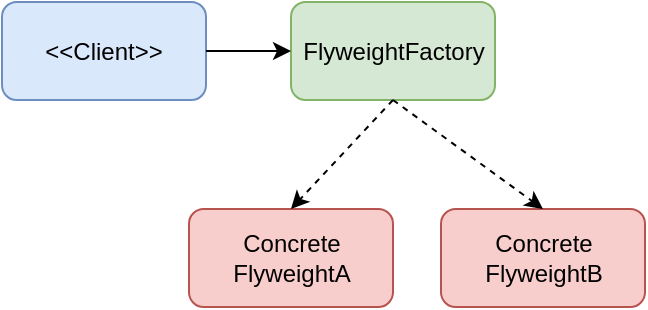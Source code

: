<mxfile version="12.2.2" type="device" pages="1"><diagram id="64eY7_6ZeiflMWpSV9I9" name="Page-1"><mxGraphModel dx="998" dy="548" grid="0" gridSize="10" guides="1" tooltips="1" connect="1" arrows="1" fold="1" page="0" pageScale="1" pageWidth="850" pageHeight="1100" math="0" shadow="0"><root><mxCell id="0"/><mxCell id="1" parent="0"/><mxCell id="U5iHHYuL5Gre1OPoOi4Z-2" value="&amp;lt;&amp;lt;Client&amp;gt;&amp;gt;" style="rounded=1;whiteSpace=wrap;html=1;fillColor=#dae8fc;strokeColor=#6c8ebf;" vertex="1" parent="1"><mxGeometry x="106" y="162" width="102" height="49" as="geometry"/></mxCell><mxCell id="U5iHHYuL5Gre1OPoOi4Z-4" value="FlyweightFactory" style="rounded=1;whiteSpace=wrap;html=1;fillColor=#d5e8d4;strokeColor=#82b366;" vertex="1" parent="1"><mxGeometry x="250.5" y="162" width="102" height="49" as="geometry"/></mxCell><mxCell id="U5iHHYuL5Gre1OPoOi4Z-5" value="Concrete FlyweightA" style="rounded=1;whiteSpace=wrap;html=1;fillColor=#f8cecc;strokeColor=#b85450;" vertex="1" parent="1"><mxGeometry x="199.5" y="265.5" width="102" height="49" as="geometry"/></mxCell><mxCell id="U5iHHYuL5Gre1OPoOi4Z-7" value="" style="endArrow=classic;html=1;entryX=0;entryY=0.5;entryDx=0;entryDy=0;exitX=1;exitY=0.5;exitDx=0;exitDy=0;" edge="1" parent="1" source="U5iHHYuL5Gre1OPoOi4Z-2" target="U5iHHYuL5Gre1OPoOi4Z-4"><mxGeometry width="50" height="50" relative="1" as="geometry"><mxPoint x="106" y="371" as="sourcePoint"/><mxPoint x="156" y="321" as="targetPoint"/></mxGeometry></mxCell><mxCell id="U5iHHYuL5Gre1OPoOi4Z-8" value="" style="endArrow=classic;html=1;exitX=0.5;exitY=1;exitDx=0;exitDy=0;entryX=0.5;entryY=0;entryDx=0;entryDy=0;dashed=1;" edge="1" parent="1" source="U5iHHYuL5Gre1OPoOi4Z-4" target="U5iHHYuL5Gre1OPoOi4Z-5"><mxGeometry width="50" height="50" relative="1" as="geometry"><mxPoint x="106" y="371" as="sourcePoint"/><mxPoint x="156" y="321" as="targetPoint"/></mxGeometry></mxCell><mxCell id="U5iHHYuL5Gre1OPoOi4Z-9" value="Concrete FlyweightB" style="rounded=1;whiteSpace=wrap;html=1;fillColor=#f8cecc;strokeColor=#b85450;" vertex="1" parent="1"><mxGeometry x="325.5" y="265.5" width="102" height="49" as="geometry"/></mxCell><mxCell id="U5iHHYuL5Gre1OPoOi4Z-10" value="" style="endArrow=classic;html=1;exitX=0.5;exitY=1;exitDx=0;exitDy=0;entryX=0.5;entryY=0;entryDx=0;entryDy=0;dashed=1;" edge="1" parent="1" target="U5iHHYuL5Gre1OPoOi4Z-9" source="U5iHHYuL5Gre1OPoOi4Z-4"><mxGeometry width="50" height="50" relative="1" as="geometry"><mxPoint x="311.5" y="221" as="sourcePoint"/><mxPoint x="166" y="331" as="targetPoint"/></mxGeometry></mxCell></root></mxGraphModel></diagram></mxfile>